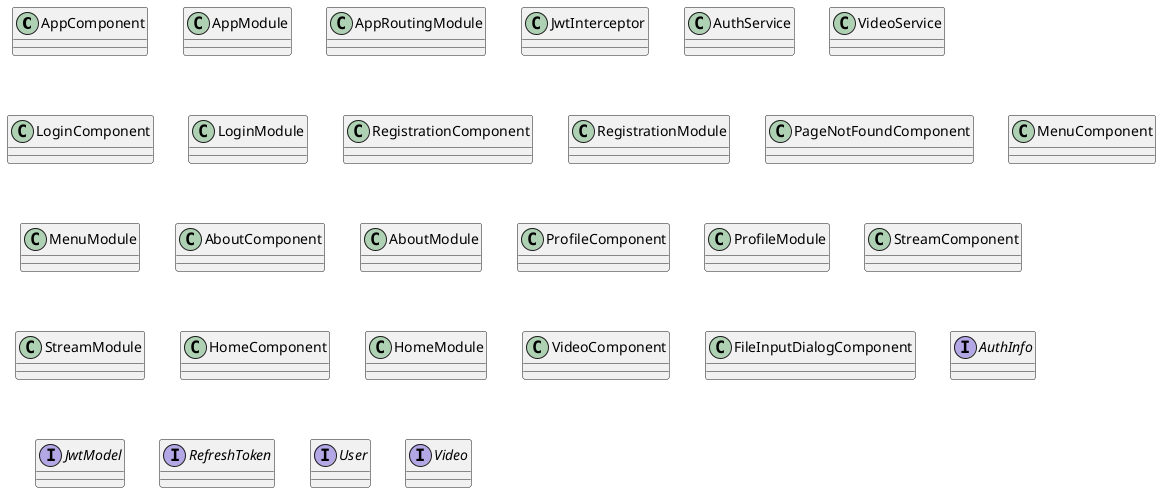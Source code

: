 @startuml
'app components
class AppComponent {
}
class AppModule {
}
class AppRoutingModule {
}

'interceptors package
class JwtInterceptor {
}

'services package
class AuthService {
}
class VideoService {
}

'components
class LoginComponent {
}
class LoginModule {
}
class RegistrationComponent {
}
class RegistrationModule {
}
class PageNotFoundComponent {
}
class MenuComponent {
}
class MenuModule {
}
class AboutComponent {
}
class AboutModule {
}
class ProfileComponent {
}
class ProfileModule {
}
class StreamComponent {
}
class StreamModule {
}
class HomeComponent {
}
class HomeModule {
}
class VideoComponent {
}
class FileInputDialogComponent {
}

'models package
interface AuthInfo {
}
interface JwtModel {
}
interface RefreshToken {
}
interface User {
}
interface Video {
}
@enduml
